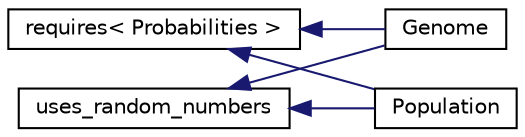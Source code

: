 digraph "Graphical Class Hierarchy"
{
  edge [fontname="Helvetica",fontsize="10",labelfontname="Helvetica",labelfontsize="10"];
  node [fontname="Helvetica",fontsize="10",shape=record];
  rankdir="LR";
  Node1 [label="requires\< Probabilities \>",height=0.2,width=0.4,color="black", fillcolor="white", style="filled",URL="$classrequires.html"];
  Node1 -> Node2 [dir="back",color="midnightblue",fontsize="10",style="solid",fontname="Helvetica"];
  Node2 [label="Genome",height=0.2,width=0.4,color="black", fillcolor="white", style="filled",URL="$classGenome.html"];
  Node1 -> Node3 [dir="back",color="midnightblue",fontsize="10",style="solid",fontname="Helvetica"];
  Node3 [label="Population",height=0.2,width=0.4,color="black", fillcolor="white", style="filled",URL="$classPopulation.html"];
  Node4 [label="uses_random_numbers",height=0.2,width=0.4,color="black", fillcolor="white", style="filled",URL="$classuses__random__numbers.html"];
  Node4 -> Node2 [dir="back",color="midnightblue",fontsize="10",style="solid",fontname="Helvetica"];
  Node4 -> Node3 [dir="back",color="midnightblue",fontsize="10",style="solid",fontname="Helvetica"];
}
